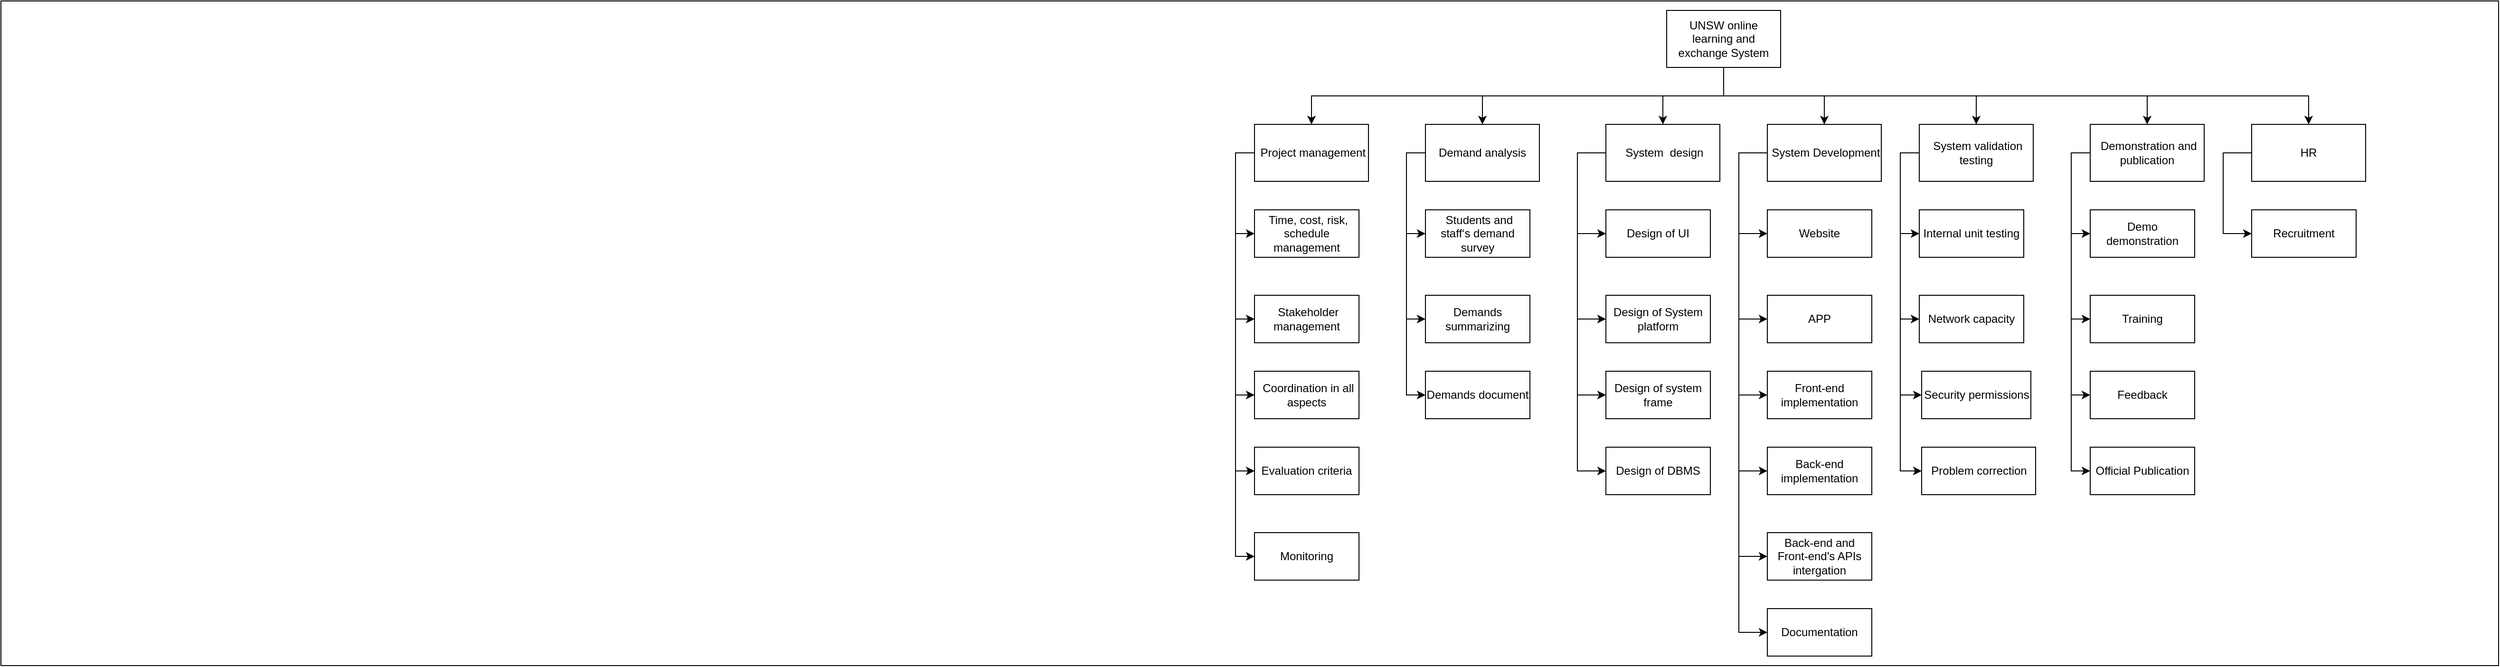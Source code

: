 <mxfile version="16.5.1" type="device"><diagram id="NH7g9_x3VzcPc7U2TuIb" name="第 1 页"><mxGraphModel dx="3402" dy="731" grid="1" gridSize="10" guides="1" tooltips="1" connect="1" arrows="1" fold="1" page="1" pageScale="1" pageWidth="827" pageHeight="1169" math="0" shadow="0"><root><mxCell id="0"/><mxCell id="1" parent="0"/><mxCell id="wvePOfXAe1z6I2o5Uea8-81" value="" style="rounded=0;whiteSpace=wrap;html=1;" vertex="1" parent="1"><mxGeometry x="-1460" width="2630" height="700" as="geometry"/></mxCell><mxCell id="wvePOfXAe1z6I2o5Uea8-1" value="UNSW online learning and exchange System" style="rounded=0;whiteSpace=wrap;html=1;" vertex="1" parent="1"><mxGeometry x="294" y="10" width="120" height="60" as="geometry"/></mxCell><mxCell id="wvePOfXAe1z6I2o5Uea8-2" value="&amp;nbsp;System&amp;nbsp; design" style="rounded=0;whiteSpace=wrap;html=1;" vertex="1" parent="1"><mxGeometry x="230" y="130" width="120" height="60" as="geometry"/></mxCell><mxCell id="wvePOfXAe1z6I2o5Uea8-3" value="Demand analysis" style="rounded=0;whiteSpace=wrap;html=1;" vertex="1" parent="1"><mxGeometry x="40" y="130" width="120" height="60" as="geometry"/></mxCell><mxCell id="wvePOfXAe1z6I2o5Uea8-4" value="&amp;nbsp;Project management" style="rounded=0;whiteSpace=wrap;html=1;" vertex="1" parent="1"><mxGeometry x="-140" y="130" width="120" height="60" as="geometry"/></mxCell><mxCell id="wvePOfXAe1z6I2o5Uea8-5" value="&amp;nbsp;Demonstration and publication" style="rounded=0;whiteSpace=wrap;html=1;" vertex="1" parent="1"><mxGeometry x="740" y="130" width="120" height="60" as="geometry"/></mxCell><mxCell id="wvePOfXAe1z6I2o5Uea8-6" value="&amp;nbsp;System validation testing" style="rounded=0;whiteSpace=wrap;html=1;" vertex="1" parent="1"><mxGeometry x="560" y="130" width="120" height="60" as="geometry"/></mxCell><mxCell id="wvePOfXAe1z6I2o5Uea8-7" value="&amp;nbsp;System Development" style="rounded=0;whiteSpace=wrap;html=1;" vertex="1" parent="1"><mxGeometry x="400" y="130" width="120" height="60" as="geometry"/></mxCell><mxCell id="wvePOfXAe1z6I2o5Uea8-8" value="" style="endArrow=classic;html=1;rounded=0;exitX=0.5;exitY=1;exitDx=0;exitDy=0;entryX=0.5;entryY=0;entryDx=0;entryDy=0;edgeStyle=orthogonalEdgeStyle;" edge="1" parent="1" source="wvePOfXAe1z6I2o5Uea8-1" target="wvePOfXAe1z6I2o5Uea8-4"><mxGeometry width="50" height="50" relative="1" as="geometry"><mxPoint x="390" y="330" as="sourcePoint"/><mxPoint x="440" y="280" as="targetPoint"/></mxGeometry></mxCell><mxCell id="wvePOfXAe1z6I2o5Uea8-9" value="" style="endArrow=classic;html=1;rounded=0;exitX=0.5;exitY=1;exitDx=0;exitDy=0;entryX=0.5;entryY=0;entryDx=0;entryDy=0;edgeStyle=orthogonalEdgeStyle;" edge="1" parent="1" source="wvePOfXAe1z6I2o5Uea8-1" target="wvePOfXAe1z6I2o5Uea8-3"><mxGeometry width="50" height="50" relative="1" as="geometry"><mxPoint x="390" y="330" as="sourcePoint"/><mxPoint x="440" y="280" as="targetPoint"/></mxGeometry></mxCell><mxCell id="wvePOfXAe1z6I2o5Uea8-10" value="" style="endArrow=classic;html=1;rounded=0;entryX=0.5;entryY=0;entryDx=0;entryDy=0;edgeStyle=orthogonalEdgeStyle;exitX=0.5;exitY=1;exitDx=0;exitDy=0;" edge="1" parent="1" source="wvePOfXAe1z6I2o5Uea8-1" target="wvePOfXAe1z6I2o5Uea8-2"><mxGeometry width="50" height="50" relative="1" as="geometry"><mxPoint x="350" y="70" as="sourcePoint"/><mxPoint x="440" y="280" as="targetPoint"/></mxGeometry></mxCell><mxCell id="wvePOfXAe1z6I2o5Uea8-11" value="" style="endArrow=classic;html=1;rounded=0;exitX=0.5;exitY=1;exitDx=0;exitDy=0;entryX=0.5;entryY=0;entryDx=0;entryDy=0;edgeStyle=orthogonalEdgeStyle;" edge="1" parent="1" source="wvePOfXAe1z6I2o5Uea8-1" target="wvePOfXAe1z6I2o5Uea8-7"><mxGeometry width="50" height="50" relative="1" as="geometry"><mxPoint x="350" y="70" as="sourcePoint"/><mxPoint x="440" y="280" as="targetPoint"/></mxGeometry></mxCell><mxCell id="wvePOfXAe1z6I2o5Uea8-12" value="" style="endArrow=classic;html=1;rounded=0;exitX=0.5;exitY=1;exitDx=0;exitDy=0;entryX=0.5;entryY=0;entryDx=0;entryDy=0;edgeStyle=orthogonalEdgeStyle;" edge="1" parent="1" source="wvePOfXAe1z6I2o5Uea8-1" target="wvePOfXAe1z6I2o5Uea8-6"><mxGeometry width="50" height="50" relative="1" as="geometry"><mxPoint x="390" y="330" as="sourcePoint"/><mxPoint x="440" y="280" as="targetPoint"/></mxGeometry></mxCell><mxCell id="wvePOfXAe1z6I2o5Uea8-13" value="" style="endArrow=classic;html=1;rounded=0;exitX=0.5;exitY=1;exitDx=0;exitDy=0;entryX=0.5;entryY=0;entryDx=0;entryDy=0;edgeStyle=orthogonalEdgeStyle;" edge="1" parent="1" source="wvePOfXAe1z6I2o5Uea8-1" target="wvePOfXAe1z6I2o5Uea8-5"><mxGeometry width="50" height="50" relative="1" as="geometry"><mxPoint x="390" y="330" as="sourcePoint"/><mxPoint x="440" y="280" as="targetPoint"/></mxGeometry></mxCell><mxCell id="wvePOfXAe1z6I2o5Uea8-14" value="&amp;nbsp;Time, cost, risk, schedule management" style="rounded=0;whiteSpace=wrap;html=1;" vertex="1" parent="1"><mxGeometry x="-140" y="220" width="110" height="50" as="geometry"/></mxCell><mxCell id="wvePOfXAe1z6I2o5Uea8-15" value="&amp;nbsp;Stakeholder management" style="rounded=0;whiteSpace=wrap;html=1;" vertex="1" parent="1"><mxGeometry x="-140" y="310" width="110" height="50" as="geometry"/></mxCell><mxCell id="wvePOfXAe1z6I2o5Uea8-16" value="&amp;nbsp;Coordination in all aspects" style="rounded=0;whiteSpace=wrap;html=1;" vertex="1" parent="1"><mxGeometry x="-140" y="390" width="110" height="50" as="geometry"/></mxCell><mxCell id="wvePOfXAe1z6I2o5Uea8-17" value="Demands document" style="rounded=0;whiteSpace=wrap;html=1;" vertex="1" parent="1"><mxGeometry x="40" y="390" width="110" height="50" as="geometry"/></mxCell><mxCell id="wvePOfXAe1z6I2o5Uea8-18" value="Demands summarizing" style="rounded=0;whiteSpace=wrap;html=1;" vertex="1" parent="1"><mxGeometry x="40" y="310" width="110" height="50" as="geometry"/></mxCell><mxCell id="wvePOfXAe1z6I2o5Uea8-19" value="&amp;nbsp;Students and staff‘s demand survey" style="rounded=0;whiteSpace=wrap;html=1;" vertex="1" parent="1"><mxGeometry x="40" y="220" width="110" height="50" as="geometry"/></mxCell><mxCell id="wvePOfXAe1z6I2o5Uea8-20" value="Design of system frame" style="rounded=0;whiteSpace=wrap;html=1;" vertex="1" parent="1"><mxGeometry x="230" y="390" width="110" height="50" as="geometry"/></mxCell><mxCell id="wvePOfXAe1z6I2o5Uea8-21" value="Design of System platform" style="rounded=0;whiteSpace=wrap;html=1;" vertex="1" parent="1"><mxGeometry x="230" y="310" width="110" height="50" as="geometry"/></mxCell><mxCell id="wvePOfXAe1z6I2o5Uea8-22" value="Design of UI" style="rounded=0;whiteSpace=wrap;html=1;" vertex="1" parent="1"><mxGeometry x="230" y="220" width="110" height="50" as="geometry"/></mxCell><mxCell id="wvePOfXAe1z6I2o5Uea8-23" value="Front-end implementation" style="rounded=0;whiteSpace=wrap;html=1;" vertex="1" parent="1"><mxGeometry x="400" y="390" width="110" height="50" as="geometry"/></mxCell><mxCell id="wvePOfXAe1z6I2o5Uea8-24" value="&lt;span&gt;APP&lt;/span&gt;" style="rounded=0;whiteSpace=wrap;html=1;" vertex="1" parent="1"><mxGeometry x="400" y="310" width="110" height="50" as="geometry"/></mxCell><mxCell id="wvePOfXAe1z6I2o5Uea8-25" value="&lt;span&gt;Website&lt;/span&gt;" style="rounded=0;whiteSpace=wrap;html=1;" vertex="1" parent="1"><mxGeometry x="400" y="220" width="110" height="50" as="geometry"/></mxCell><mxCell id="wvePOfXAe1z6I2o5Uea8-26" value="Documentation" style="rounded=0;whiteSpace=wrap;html=1;" vertex="1" parent="1"><mxGeometry x="400" y="640" width="110" height="50" as="geometry"/></mxCell><mxCell id="wvePOfXAe1z6I2o5Uea8-27" value="Network capacity" style="rounded=0;whiteSpace=wrap;html=1;" vertex="1" parent="1"><mxGeometry x="560" y="310" width="110" height="50" as="geometry"/></mxCell><mxCell id="wvePOfXAe1z6I2o5Uea8-28" value="Internal unit testing" style="rounded=0;whiteSpace=wrap;html=1;" vertex="1" parent="1"><mxGeometry x="560" y="220" width="110" height="50" as="geometry"/></mxCell><mxCell id="wvePOfXAe1z6I2o5Uea8-29" value="Evaluation&amp;nbsp;criteria" style="rounded=0;whiteSpace=wrap;html=1;" vertex="1" parent="1"><mxGeometry x="-140" y="470" width="110" height="50" as="geometry"/></mxCell><mxCell id="wvePOfXAe1z6I2o5Uea8-30" value="Training" style="rounded=0;whiteSpace=wrap;html=1;" vertex="1" parent="1"><mxGeometry x="740" y="310" width="110" height="50" as="geometry"/></mxCell><mxCell id="wvePOfXAe1z6I2o5Uea8-31" value="Demo demonstration" style="rounded=0;whiteSpace=wrap;html=1;" vertex="1" parent="1"><mxGeometry x="740" y="220" width="110" height="50" as="geometry"/></mxCell><mxCell id="wvePOfXAe1z6I2o5Uea8-32" value="Back-end implementation" style="rounded=0;whiteSpace=wrap;html=1;" vertex="1" parent="1"><mxGeometry x="400" y="470" width="110" height="50" as="geometry"/></mxCell><mxCell id="wvePOfXAe1z6I2o5Uea8-33" value="Design of DBMS" style="rounded=0;whiteSpace=wrap;html=1;" vertex="1" parent="1"><mxGeometry x="230" y="470" width="110" height="50" as="geometry"/></mxCell><mxCell id="wvePOfXAe1z6I2o5Uea8-34" value="&lt;span style=&quot;font-family: &amp;#34;helvetica&amp;#34;&quot;&gt;Back-end and Front-end's APIs intergation&lt;/span&gt;" style="rounded=0;whiteSpace=wrap;html=1;" vertex="1" parent="1"><mxGeometry x="400" y="560" width="110" height="50" as="geometry"/></mxCell><mxCell id="wvePOfXAe1z6I2o5Uea8-39" value="&lt;span&gt;Feedback&lt;/span&gt;" style="rounded=0;whiteSpace=wrap;html=1;" vertex="1" parent="1"><mxGeometry x="740" y="390" width="110" height="50" as="geometry"/></mxCell><mxCell id="wvePOfXAe1z6I2o5Uea8-40" value="" style="endArrow=classic;html=1;rounded=0;entryX=0;entryY=0.5;entryDx=0;entryDy=0;edgeStyle=orthogonalEdgeStyle;" edge="1" parent="1" target="wvePOfXAe1z6I2o5Uea8-14"><mxGeometry width="50" height="50" relative="1" as="geometry"><mxPoint x="-140" y="160" as="sourcePoint"/><mxPoint x="-90" y="110" as="targetPoint"/><Array as="points"><mxPoint x="-160" y="160"/><mxPoint x="-160" y="245"/></Array></mxGeometry></mxCell><mxCell id="wvePOfXAe1z6I2o5Uea8-43" value="" style="endArrow=classic;html=1;rounded=0;exitX=0;exitY=0.5;exitDx=0;exitDy=0;entryX=0;entryY=0.5;entryDx=0;entryDy=0;edgeStyle=orthogonalEdgeStyle;" edge="1" parent="1" source="wvePOfXAe1z6I2o5Uea8-4" target="wvePOfXAe1z6I2o5Uea8-15"><mxGeometry width="50" height="50" relative="1" as="geometry"><mxPoint x="390" y="330" as="sourcePoint"/><mxPoint x="440" y="280" as="targetPoint"/><Array as="points"><mxPoint x="-160" y="160"/><mxPoint x="-160" y="335"/></Array></mxGeometry></mxCell><mxCell id="wvePOfXAe1z6I2o5Uea8-44" value="" style="endArrow=classic;html=1;rounded=0;exitX=0;exitY=0.5;exitDx=0;exitDy=0;entryX=0;entryY=0.5;entryDx=0;entryDy=0;edgeStyle=orthogonalEdgeStyle;" edge="1" parent="1" source="wvePOfXAe1z6I2o5Uea8-4" target="wvePOfXAe1z6I2o5Uea8-16"><mxGeometry width="50" height="50" relative="1" as="geometry"><mxPoint x="-20" y="300" as="sourcePoint"/><mxPoint x="30" y="250" as="targetPoint"/><Array as="points"><mxPoint x="-160" y="160"/><mxPoint x="-160" y="415"/></Array></mxGeometry></mxCell><mxCell id="wvePOfXAe1z6I2o5Uea8-46" value="" style="endArrow=classic;html=1;rounded=0;entryX=0;entryY=0.5;entryDx=0;entryDy=0;exitX=0;exitY=0.5;exitDx=0;exitDy=0;edgeStyle=orthogonalEdgeStyle;" edge="1" parent="1" source="wvePOfXAe1z6I2o5Uea8-4" target="wvePOfXAe1z6I2o5Uea8-29"><mxGeometry width="50" height="50" relative="1" as="geometry"><mxPoint x="390" y="330" as="sourcePoint"/><mxPoint x="440" y="280" as="targetPoint"/><Array as="points"><mxPoint x="-160" y="160"/><mxPoint x="-160" y="495"/></Array></mxGeometry></mxCell><mxCell id="wvePOfXAe1z6I2o5Uea8-47" value="" style="endArrow=classic;html=1;rounded=0;exitX=0;exitY=0.5;exitDx=0;exitDy=0;entryX=0;entryY=0.5;entryDx=0;entryDy=0;edgeStyle=orthogonalEdgeStyle;" edge="1" parent="1" source="wvePOfXAe1z6I2o5Uea8-3" target="wvePOfXAe1z6I2o5Uea8-19"><mxGeometry width="50" height="50" relative="1" as="geometry"><mxPoint x="170" y="240" as="sourcePoint"/><mxPoint x="220" y="190" as="targetPoint"/><Array as="points"><mxPoint x="20" y="160"/><mxPoint x="20" y="245"/></Array></mxGeometry></mxCell><mxCell id="wvePOfXAe1z6I2o5Uea8-48" value="" style="endArrow=classic;html=1;rounded=0;exitX=0;exitY=0.5;exitDx=0;exitDy=0;entryX=0;entryY=0.5;entryDx=0;entryDy=0;edgeStyle=orthogonalEdgeStyle;" edge="1" parent="1" source="wvePOfXAe1z6I2o5Uea8-3" target="wvePOfXAe1z6I2o5Uea8-18"><mxGeometry width="50" height="50" relative="1" as="geometry"><mxPoint x="160" y="220" as="sourcePoint"/><mxPoint x="210" y="170" as="targetPoint"/><Array as="points"><mxPoint x="20" y="160"/><mxPoint x="20" y="335"/></Array></mxGeometry></mxCell><mxCell id="wvePOfXAe1z6I2o5Uea8-49" value="" style="endArrow=classic;html=1;rounded=0;exitX=0;exitY=0.5;exitDx=0;exitDy=0;entryX=0;entryY=0.5;entryDx=0;entryDy=0;edgeStyle=orthogonalEdgeStyle;" edge="1" parent="1" source="wvePOfXAe1z6I2o5Uea8-3" target="wvePOfXAe1z6I2o5Uea8-17"><mxGeometry width="50" height="50" relative="1" as="geometry"><mxPoint x="350" y="300" as="sourcePoint"/><mxPoint x="400" y="250" as="targetPoint"/><Array as="points"><mxPoint x="20" y="160"/><mxPoint x="20" y="415"/></Array></mxGeometry></mxCell><mxCell id="wvePOfXAe1z6I2o5Uea8-50" value="" style="endArrow=classic;html=1;rounded=0;exitX=0;exitY=0.5;exitDx=0;exitDy=0;entryX=0;entryY=0.5;entryDx=0;entryDy=0;edgeStyle=orthogonalEdgeStyle;" edge="1" parent="1" source="wvePOfXAe1z6I2o5Uea8-2" target="wvePOfXAe1z6I2o5Uea8-22"><mxGeometry width="50" height="50" relative="1" as="geometry"><mxPoint x="390" y="330" as="sourcePoint"/><mxPoint x="440" y="280" as="targetPoint"/><Array as="points"><mxPoint x="200" y="160"/><mxPoint x="200" y="245"/></Array></mxGeometry></mxCell><mxCell id="wvePOfXAe1z6I2o5Uea8-51" value="" style="endArrow=classic;html=1;rounded=0;exitX=0;exitY=0.5;exitDx=0;exitDy=0;entryX=0;entryY=0.5;entryDx=0;entryDy=0;edgeStyle=orthogonalEdgeStyle;" edge="1" parent="1" source="wvePOfXAe1z6I2o5Uea8-2" target="wvePOfXAe1z6I2o5Uea8-21"><mxGeometry width="50" height="50" relative="1" as="geometry"><mxPoint x="390" y="330" as="sourcePoint"/><mxPoint x="440" y="280" as="targetPoint"/><Array as="points"><mxPoint x="200" y="160"/><mxPoint x="200" y="335"/></Array></mxGeometry></mxCell><mxCell id="wvePOfXAe1z6I2o5Uea8-52" value="" style="endArrow=classic;html=1;rounded=0;exitX=0;exitY=0.5;exitDx=0;exitDy=0;entryX=0;entryY=0.5;entryDx=0;entryDy=0;edgeStyle=orthogonalEdgeStyle;" edge="1" parent="1" source="wvePOfXAe1z6I2o5Uea8-2" target="wvePOfXAe1z6I2o5Uea8-20"><mxGeometry width="50" height="50" relative="1" as="geometry"><mxPoint x="390" y="330" as="sourcePoint"/><mxPoint x="440" y="280" as="targetPoint"/><Array as="points"><mxPoint x="200" y="160"/><mxPoint x="200" y="415"/></Array></mxGeometry></mxCell><mxCell id="wvePOfXAe1z6I2o5Uea8-53" value="" style="endArrow=classic;html=1;rounded=0;exitX=0;exitY=0.5;exitDx=0;exitDy=0;entryX=0;entryY=0.5;entryDx=0;entryDy=0;edgeStyle=orthogonalEdgeStyle;" edge="1" parent="1" source="wvePOfXAe1z6I2o5Uea8-2" target="wvePOfXAe1z6I2o5Uea8-33"><mxGeometry width="50" height="50" relative="1" as="geometry"><mxPoint x="390" y="330" as="sourcePoint"/><mxPoint x="440" y="280" as="targetPoint"/><Array as="points"><mxPoint x="200" y="160"/><mxPoint x="200" y="495"/></Array></mxGeometry></mxCell><mxCell id="wvePOfXAe1z6I2o5Uea8-57" value="" style="endArrow=classic;html=1;rounded=0;exitX=0;exitY=0.5;exitDx=0;exitDy=0;entryX=0;entryY=0.5;entryDx=0;entryDy=0;edgeStyle=orthogonalEdgeStyle;" edge="1" parent="1" source="wvePOfXAe1z6I2o5Uea8-7" target="wvePOfXAe1z6I2o5Uea8-34"><mxGeometry width="50" height="50" relative="1" as="geometry"><mxPoint x="570" y="60" as="sourcePoint"/><mxPoint x="620" y="10" as="targetPoint"/><Array as="points"><mxPoint x="370" y="160"/><mxPoint x="370" y="585"/></Array></mxGeometry></mxCell><mxCell id="wvePOfXAe1z6I2o5Uea8-58" value="" style="endArrow=classic;html=1;rounded=0;exitX=0;exitY=0.5;exitDx=0;exitDy=0;entryX=0;entryY=0.5;entryDx=0;entryDy=0;edgeStyle=orthogonalEdgeStyle;" edge="1" parent="1" source="wvePOfXAe1z6I2o5Uea8-7" target="wvePOfXAe1z6I2o5Uea8-32"><mxGeometry width="50" height="50" relative="1" as="geometry"><mxPoint x="580" y="70" as="sourcePoint"/><mxPoint x="630" y="20" as="targetPoint"/><Array as="points"><mxPoint x="370" y="160"/><mxPoint x="370" y="495"/></Array></mxGeometry></mxCell><mxCell id="wvePOfXAe1z6I2o5Uea8-59" value="" style="endArrow=classic;html=1;rounded=0;exitX=0;exitY=0.5;exitDx=0;exitDy=0;entryX=0;entryY=0.5;entryDx=0;entryDy=0;edgeStyle=orthogonalEdgeStyle;" edge="1" parent="1" source="wvePOfXAe1z6I2o5Uea8-7" target="wvePOfXAe1z6I2o5Uea8-23"><mxGeometry width="50" height="50" relative="1" as="geometry"><mxPoint x="590" y="80" as="sourcePoint"/><mxPoint x="640" y="30" as="targetPoint"/><Array as="points"><mxPoint x="370" y="160"/><mxPoint x="370" y="415"/></Array></mxGeometry></mxCell><mxCell id="wvePOfXAe1z6I2o5Uea8-60" value="" style="endArrow=classic;html=1;rounded=0;exitX=0;exitY=0.5;exitDx=0;exitDy=0;entryX=0;entryY=0.5;entryDx=0;entryDy=0;edgeStyle=orthogonalEdgeStyle;" edge="1" parent="1" source="wvePOfXAe1z6I2o5Uea8-7" target="wvePOfXAe1z6I2o5Uea8-24"><mxGeometry width="50" height="50" relative="1" as="geometry"><mxPoint x="600" y="90" as="sourcePoint"/><mxPoint x="650" y="40" as="targetPoint"/><Array as="points"><mxPoint x="370" y="160"/><mxPoint x="370" y="335"/></Array></mxGeometry></mxCell><mxCell id="wvePOfXAe1z6I2o5Uea8-61" value="" style="endArrow=classic;html=1;rounded=0;exitX=0;exitY=0.5;exitDx=0;exitDy=0;entryX=0;entryY=0.5;entryDx=0;entryDy=0;edgeStyle=orthogonalEdgeStyle;" edge="1" parent="1" source="wvePOfXAe1z6I2o5Uea8-7" target="wvePOfXAe1z6I2o5Uea8-25"><mxGeometry width="50" height="50" relative="1" as="geometry"><mxPoint x="450" y="70" as="sourcePoint"/><mxPoint x="500" y="20" as="targetPoint"/><Array as="points"><mxPoint x="370" y="160"/><mxPoint x="370" y="245"/></Array></mxGeometry></mxCell><mxCell id="wvePOfXAe1z6I2o5Uea8-62" value="" style="endArrow=classic;html=1;rounded=0;exitX=0;exitY=0.5;exitDx=0;exitDy=0;entryX=0;entryY=0.5;entryDx=0;entryDy=0;edgeStyle=orthogonalEdgeStyle;" edge="1" parent="1" source="wvePOfXAe1z6I2o5Uea8-7" target="wvePOfXAe1z6I2o5Uea8-26"><mxGeometry width="50" height="50" relative="1" as="geometry"><mxPoint x="390" y="220" as="sourcePoint"/><mxPoint x="440" y="170" as="targetPoint"/><Array as="points"><mxPoint x="370" y="160"/><mxPoint x="370" y="665"/></Array></mxGeometry></mxCell><mxCell id="wvePOfXAe1z6I2o5Uea8-63" value="" style="endArrow=classic;html=1;rounded=0;exitX=0;exitY=0.5;exitDx=0;exitDy=0;entryX=0;entryY=0.5;entryDx=0;entryDy=0;edgeStyle=orthogonalEdgeStyle;" edge="1" parent="1" source="wvePOfXAe1z6I2o5Uea8-6" target="wvePOfXAe1z6I2o5Uea8-27"><mxGeometry width="50" height="50" relative="1" as="geometry"><mxPoint x="560" y="65" as="sourcePoint"/><mxPoint x="610" y="15" as="targetPoint"/><Array as="points"><mxPoint x="540" y="160"/><mxPoint x="540" y="335"/></Array></mxGeometry></mxCell><mxCell id="wvePOfXAe1z6I2o5Uea8-64" value="" style="endArrow=classic;html=1;rounded=0;exitX=0;exitY=0.5;exitDx=0;exitDy=0;entryX=0;entryY=0.5;entryDx=0;entryDy=0;edgeStyle=orthogonalEdgeStyle;" edge="1" parent="1" source="wvePOfXAe1z6I2o5Uea8-6" target="wvePOfXAe1z6I2o5Uea8-28"><mxGeometry width="50" height="50" relative="1" as="geometry"><mxPoint x="570" y="75" as="sourcePoint"/><mxPoint x="620" y="25" as="targetPoint"/><Array as="points"><mxPoint x="540" y="160"/><mxPoint x="540" y="245"/></Array></mxGeometry></mxCell><mxCell id="wvePOfXAe1z6I2o5Uea8-65" value="" style="endArrow=classic;html=1;rounded=0;exitX=0;exitY=0.5;exitDx=0;exitDy=0;entryX=0;entryY=0.5;entryDx=0;entryDy=0;edgeStyle=orthogonalEdgeStyle;" edge="1" parent="1" source="wvePOfXAe1z6I2o5Uea8-5" target="wvePOfXAe1z6I2o5Uea8-39"><mxGeometry width="50" height="50" relative="1" as="geometry"><mxPoint x="580" y="85" as="sourcePoint"/><mxPoint x="630" y="35" as="targetPoint"/><Array as="points"><mxPoint x="720" y="160"/><mxPoint x="720" y="415"/></Array></mxGeometry></mxCell><mxCell id="wvePOfXAe1z6I2o5Uea8-66" value="" style="endArrow=classic;html=1;rounded=0;exitX=0;exitY=0.5;exitDx=0;exitDy=0;entryX=0;entryY=0.5;entryDx=0;entryDy=0;edgeStyle=orthogonalEdgeStyle;" edge="1" parent="1" source="wvePOfXAe1z6I2o5Uea8-5" target="wvePOfXAe1z6I2o5Uea8-30"><mxGeometry width="50" height="50" relative="1" as="geometry"><mxPoint x="590" y="95" as="sourcePoint"/><mxPoint x="640" y="45" as="targetPoint"/><Array as="points"><mxPoint x="720" y="160"/><mxPoint x="720" y="335"/></Array></mxGeometry></mxCell><mxCell id="wvePOfXAe1z6I2o5Uea8-67" value="" style="endArrow=classic;html=1;rounded=0;exitX=0;exitY=0.5;exitDx=0;exitDy=0;entryX=0;entryY=0.5;entryDx=0;entryDy=0;edgeStyle=orthogonalEdgeStyle;" edge="1" parent="1" source="wvePOfXAe1z6I2o5Uea8-5" target="wvePOfXAe1z6I2o5Uea8-31"><mxGeometry width="50" height="50" relative="1" as="geometry"><mxPoint x="710" y="60" as="sourcePoint"/><mxPoint x="760" y="10" as="targetPoint"/><Array as="points"><mxPoint x="720" y="160"/><mxPoint x="720" y="245"/></Array></mxGeometry></mxCell><mxCell id="wvePOfXAe1z6I2o5Uea8-68" value="HR" style="rounded=0;whiteSpace=wrap;html=1;" vertex="1" parent="1"><mxGeometry x="910" y="130" width="120" height="60" as="geometry"/></mxCell><mxCell id="wvePOfXAe1z6I2o5Uea8-69" value="Recruitment" style="rounded=0;whiteSpace=wrap;html=1;" vertex="1" parent="1"><mxGeometry x="910" y="220" width="110" height="50" as="geometry"/></mxCell><mxCell id="wvePOfXAe1z6I2o5Uea8-70" value="" style="endArrow=classic;html=1;rounded=0;exitX=0.5;exitY=1;exitDx=0;exitDy=0;entryX=0.5;entryY=0;entryDx=0;entryDy=0;edgeStyle=orthogonalEdgeStyle;" edge="1" parent="1" source="wvePOfXAe1z6I2o5Uea8-1" target="wvePOfXAe1z6I2o5Uea8-68"><mxGeometry width="50" height="50" relative="1" as="geometry"><mxPoint x="370" y="330" as="sourcePoint"/><mxPoint x="420" y="280" as="targetPoint"/></mxGeometry></mxCell><mxCell id="wvePOfXAe1z6I2o5Uea8-72" value="Security permissions" style="rounded=0;whiteSpace=wrap;html=1;" vertex="1" parent="1"><mxGeometry x="562.5" y="390" width="115" height="50" as="geometry"/></mxCell><mxCell id="wvePOfXAe1z6I2o5Uea8-73" value="" style="endArrow=classic;html=1;rounded=0;exitX=0;exitY=0.5;exitDx=0;exitDy=0;entryX=0;entryY=0.5;entryDx=0;entryDy=0;edgeStyle=orthogonalEdgeStyle;" edge="1" parent="1" source="wvePOfXAe1z6I2o5Uea8-68" target="wvePOfXAe1z6I2o5Uea8-69"><mxGeometry width="50" height="50" relative="1" as="geometry"><mxPoint x="370" y="350" as="sourcePoint"/><mxPoint x="420" y="300" as="targetPoint"/><Array as="points"><mxPoint x="880" y="160"/><mxPoint x="880" y="245"/></Array></mxGeometry></mxCell><mxCell id="wvePOfXAe1z6I2o5Uea8-74" value="" style="endArrow=classic;html=1;rounded=0;exitX=0;exitY=0.5;exitDx=0;exitDy=0;entryX=0;entryY=0.5;entryDx=0;entryDy=0;edgeStyle=orthogonalEdgeStyle;" edge="1" parent="1" source="wvePOfXAe1z6I2o5Uea8-6" target="wvePOfXAe1z6I2o5Uea8-72"><mxGeometry width="50" height="50" relative="1" as="geometry"><mxPoint x="370" y="350" as="sourcePoint"/><mxPoint x="420" y="300" as="targetPoint"/><Array as="points"><mxPoint x="540" y="160"/><mxPoint x="540" y="415"/></Array></mxGeometry></mxCell><mxCell id="wvePOfXAe1z6I2o5Uea8-75" value="Problem correction" style="rounded=0;whiteSpace=wrap;html=1;" vertex="1" parent="1"><mxGeometry x="562.5" y="470" width="120" height="50" as="geometry"/></mxCell><mxCell id="wvePOfXAe1z6I2o5Uea8-76" value="" style="endArrow=classic;html=1;rounded=0;entryX=0;entryY=0.5;entryDx=0;entryDy=0;exitX=0;exitY=0.5;exitDx=0;exitDy=0;edgeStyle=orthogonalEdgeStyle;" edge="1" parent="1" source="wvePOfXAe1z6I2o5Uea8-6" target="wvePOfXAe1z6I2o5Uea8-75"><mxGeometry width="50" height="50" relative="1" as="geometry"><mxPoint x="370" y="350" as="sourcePoint"/><mxPoint x="420" y="300" as="targetPoint"/><Array as="points"><mxPoint x="540" y="160"/><mxPoint x="540" y="495"/></Array></mxGeometry></mxCell><mxCell id="wvePOfXAe1z6I2o5Uea8-77" value="Official Publication" style="rounded=0;whiteSpace=wrap;html=1;" vertex="1" parent="1"><mxGeometry x="740" y="470" width="110" height="50" as="geometry"/></mxCell><mxCell id="wvePOfXAe1z6I2o5Uea8-78" value="" style="endArrow=classic;html=1;rounded=0;entryX=0;entryY=0.5;entryDx=0;entryDy=0;exitX=0;exitY=0.5;exitDx=0;exitDy=0;edgeStyle=orthogonalEdgeStyle;" edge="1" parent="1" source="wvePOfXAe1z6I2o5Uea8-5" target="wvePOfXAe1z6I2o5Uea8-77"><mxGeometry width="50" height="50" relative="1" as="geometry"><mxPoint x="390" y="380" as="sourcePoint"/><mxPoint x="440" y="330" as="targetPoint"/><Array as="points"><mxPoint x="720" y="160"/><mxPoint x="720" y="495"/></Array></mxGeometry></mxCell><mxCell id="wvePOfXAe1z6I2o5Uea8-79" value="Monitoring" style="rounded=0;whiteSpace=wrap;html=1;" vertex="1" parent="1"><mxGeometry x="-140" y="560" width="110" height="50" as="geometry"/></mxCell><mxCell id="wvePOfXAe1z6I2o5Uea8-80" value="" style="endArrow=classic;html=1;rounded=0;exitX=0;exitY=0.5;exitDx=0;exitDy=0;entryX=0;entryY=0.5;entryDx=0;entryDy=0;edgeStyle=orthogonalEdgeStyle;" edge="1" parent="1" source="wvePOfXAe1z6I2o5Uea8-4" target="wvePOfXAe1z6I2o5Uea8-79"><mxGeometry width="50" height="50" relative="1" as="geometry"><mxPoint x="390" y="350" as="sourcePoint"/><mxPoint x="440" y="300" as="targetPoint"/><Array as="points"><mxPoint x="-160" y="160"/><mxPoint x="-160" y="585"/></Array></mxGeometry></mxCell></root></mxGraphModel></diagram></mxfile>